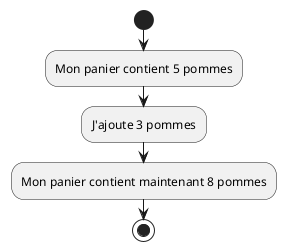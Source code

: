@startuml
start
:Mon panier contient 5 pommes;
:J'ajoute 3 pommes;
:Mon panier contient maintenant 8 pommes;
stop
@enduml
